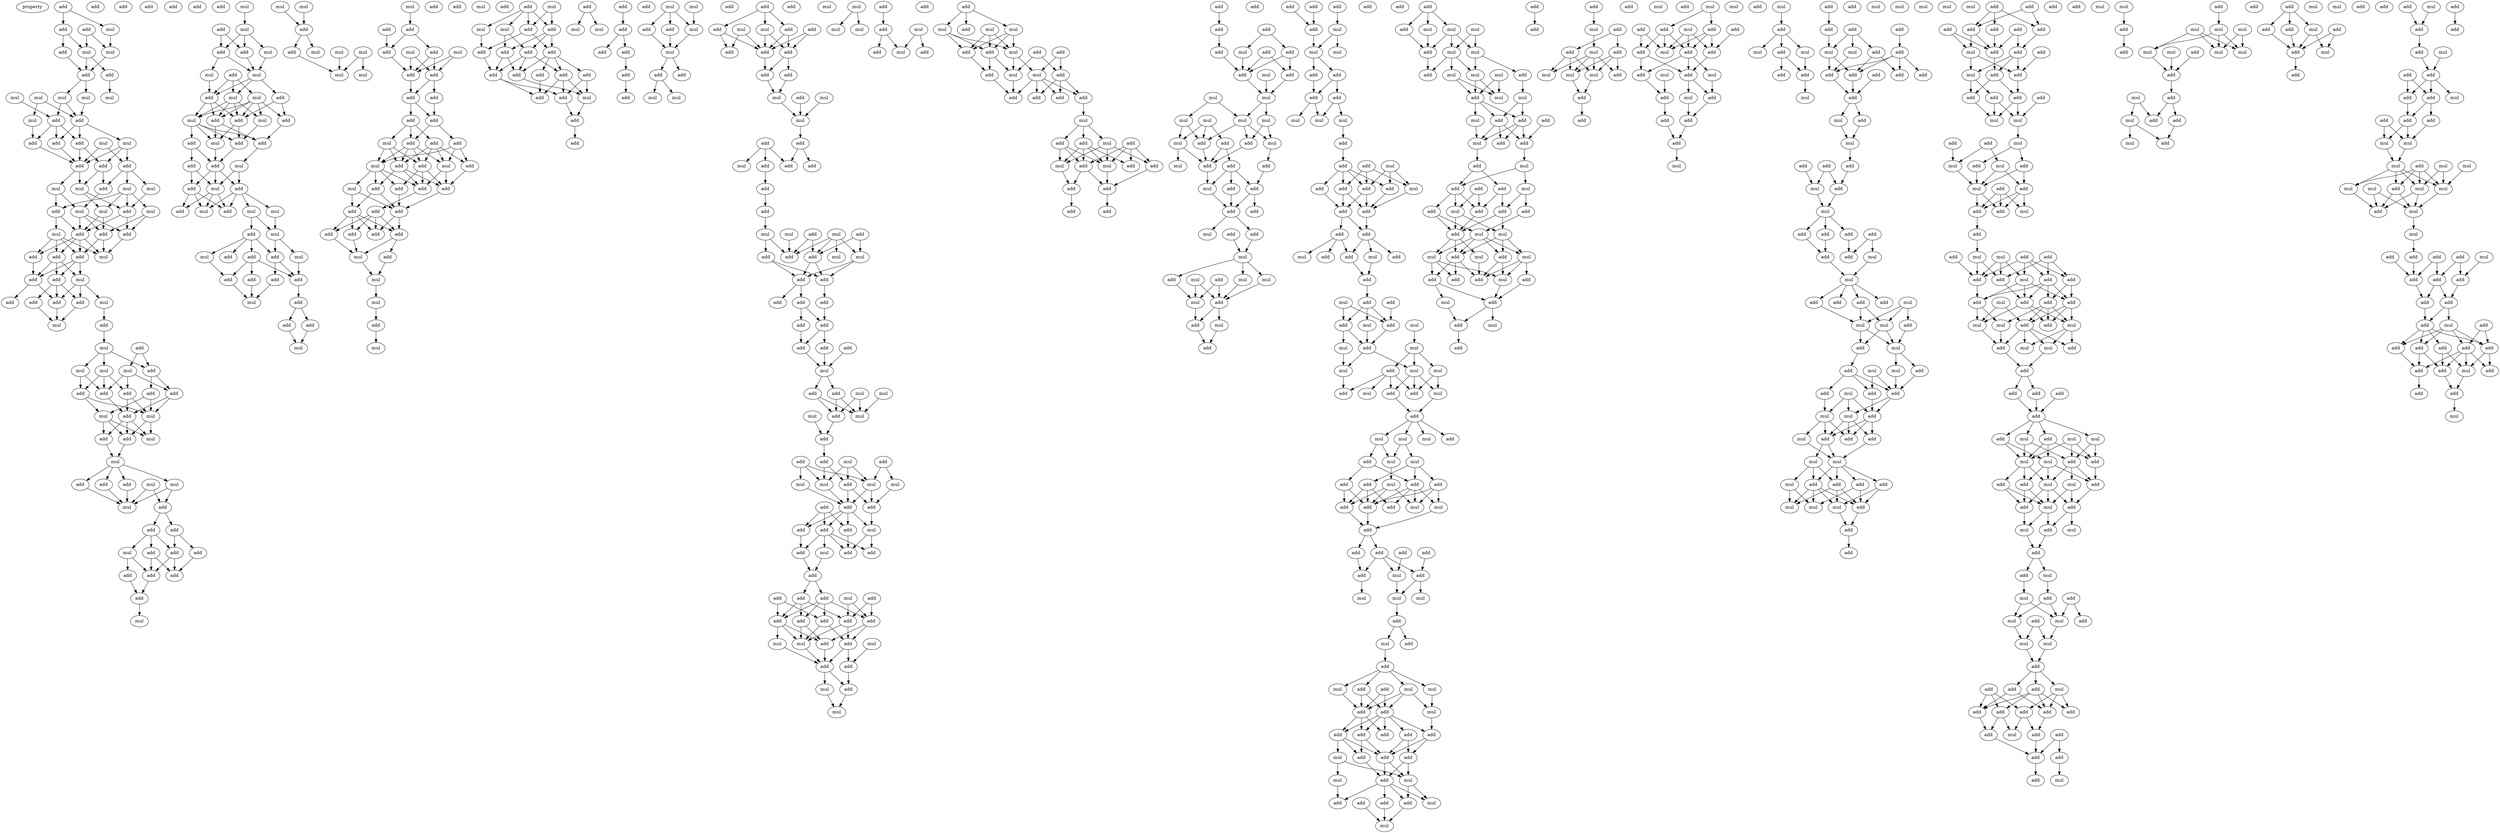 digraph {
    node [fontcolor=black]
    property [mul=2,lf=1.2]
    0 [ label = add ];
    1 [ label = add ];
    2 [ label = mul ];
    3 [ label = add ];
    4 [ label = add ];
    5 [ label = mul ];
    6 [ label = mul ];
    7 [ label = add ];
    8 [ label = add ];
    9 [ label = add ];
    10 [ label = add ];
    11 [ label = mul ];
    12 [ label = mul ];
    13 [ label = mul ];
    14 [ label = mul ];
    15 [ label = mul ];
    16 [ label = add ];
    17 [ label = add ];
    18 [ label = mul ];
    19 [ label = add ];
    20 [ label = mul ];
    21 [ label = add ];
    22 [ label = mul ];
    23 [ label = add ];
    24 [ label = add ];
    25 [ label = add ];
    26 [ label = add ];
    27 [ label = add ];
    28 [ label = mul ];
    29 [ label = mul ];
    30 [ label = mul ];
    31 [ label = mul ];
    32 [ label = mul ];
    33 [ label = add ];
    34 [ label = mul ];
    35 [ label = mul ];
    36 [ label = add ];
    37 [ label = add ];
    38 [ label = add ];
    39 [ label = add ];
    40 [ label = mul ];
    41 [ label = add ];
    42 [ label = add ];
    43 [ label = mul ];
    44 [ label = add ];
    45 [ label = add ];
    46 [ label = add ];
    47 [ label = mul ];
    48 [ label = add ];
    49 [ label = add ];
    50 [ label = mul ];
    51 [ label = add ];
    52 [ label = add ];
    53 [ label = mul ];
    54 [ label = add ];
    55 [ label = mul ];
    56 [ label = add ];
    57 [ label = add ];
    58 [ label = mul ];
    59 [ label = mul ];
    60 [ label = mul ];
    61 [ label = add ];
    62 [ label = add ];
    63 [ label = add ];
    64 [ label = add ];
    65 [ label = add ];
    66 [ label = add ];
    67 [ label = mul ];
    68 [ label = mul ];
    69 [ label = add ];
    70 [ label = add ];
    71 [ label = mul ];
    72 [ label = mul ];
    73 [ label = add ];
    74 [ label = mul ];
    75 [ label = add ];
    76 [ label = add ];
    77 [ label = mul ];
    78 [ label = add ];
    79 [ label = mul ];
    80 [ label = add ];
    81 [ label = add ];
    82 [ label = mul ];
    83 [ label = add ];
    84 [ label = add ];
    85 [ label = add ];
    86 [ label = add ];
    87 [ label = add ];
    88 [ label = add ];
    89 [ label = add ];
    90 [ label = add ];
    91 [ label = add ];
    92 [ label = add ];
    93 [ label = mul ];
    94 [ label = add ];
    95 [ label = mul ];
    96 [ label = add ];
    97 [ label = mul ];
    98 [ label = mul ];
    99 [ label = add ];
    100 [ label = add ];
    101 [ label = mul ];
    102 [ label = add ];
    103 [ label = mul ];
    104 [ label = mul ];
    105 [ label = add ];
    106 [ label = add ];
    107 [ label = mul ];
    108 [ label = add ];
    109 [ label = mul ];
    110 [ label = mul ];
    111 [ label = add ];
    112 [ label = add ];
    113 [ label = add ];
    114 [ label = add ];
    115 [ label = mul ];
    116 [ label = add ];
    117 [ label = add ];
    118 [ label = mul ];
    119 [ label = add ];
    120 [ label = add ];
    121 [ label = add ];
    122 [ label = mul ];
    123 [ label = mul ];
    124 [ label = add ];
    125 [ label = add ];
    126 [ label = mul ];
    127 [ label = mul ];
    128 [ label = mul ];
    129 [ label = add ];
    130 [ label = mul ];
    131 [ label = mul ];
    132 [ label = add ];
    133 [ label = add ];
    134 [ label = add ];
    135 [ label = add ];
    136 [ label = add ];
    137 [ label = add ];
    138 [ label = add ];
    139 [ label = add ];
    140 [ label = mul ];
    141 [ label = add ];
    142 [ label = add ];
    143 [ label = mul ];
    144 [ label = mul ];
    145 [ label = mul ];
    146 [ label = add ];
    147 [ label = add ];
    148 [ label = mul ];
    149 [ label = mul ];
    150 [ label = mul ];
    151 [ label = mul ];
    152 [ label = mul ];
    153 [ label = mul ];
    154 [ label = add ];
    155 [ label = add ];
    156 [ label = mul ];
    157 [ label = add ];
    158 [ label = mul ];
    159 [ label = add ];
    160 [ label = add ];
    161 [ label = add ];
    162 [ label = add ];
    163 [ label = add ];
    164 [ label = add ];
    165 [ label = add ];
    166 [ label = mul ];
    167 [ label = add ];
    168 [ label = add ];
    169 [ label = add ];
    170 [ label = add ];
    171 [ label = add ];
    172 [ label = add ];
    173 [ label = mul ];
    174 [ label = mul ];
    175 [ label = mul ];
    176 [ label = add ];
    177 [ label = add ];
    178 [ label = add ];
    179 [ label = add ];
    180 [ label = add ];
    181 [ label = add ];
    182 [ label = add ];
    183 [ label = add ];
    184 [ label = add ];
    185 [ label = add ];
    186 [ label = add ];
    187 [ label = add ];
    188 [ label = mul ];
    189 [ label = add ];
    190 [ label = mul ];
    191 [ label = add ];
    192 [ label = mul ];
    193 [ label = mul ];
    194 [ label = add ];
    195 [ label = add ];
    196 [ label = mul ];
    197 [ label = mul ];
    198 [ label = add ];
    199 [ label = mul ];
    200 [ label = add ];
    201 [ label = add ];
    202 [ label = mul ];
    203 [ label = add ];
    204 [ label = add ];
    205 [ label = add ];
    206 [ label = add ];
    207 [ label = add ];
    208 [ label = add ];
    209 [ label = add ];
    210 [ label = add ];
    211 [ label = add ];
    212 [ label = add ];
    213 [ label = mul ];
    214 [ label = add ];
    215 [ label = add ];
    216 [ label = add ];
    217 [ label = add ];
    218 [ label = add ];
    219 [ label = mul ];
    220 [ label = mul ];
    221 [ label = add ];
    222 [ label = add ];
    223 [ label = add ];
    224 [ label = add ];
    225 [ label = add ];
    226 [ label = mul ];
    227 [ label = add ];
    228 [ label = mul ];
    229 [ label = add ];
    230 [ label = mul ];
    231 [ label = add ];
    232 [ label = mul ];
    233 [ label = add ];
    234 [ label = add ];
    235 [ label = mul ];
    236 [ label = add ];
    237 [ label = mul ];
    238 [ label = add ];
    239 [ label = add ];
    240 [ label = mul ];
    241 [ label = add ];
    242 [ label = mul ];
    243 [ label = add ];
    244 [ label = add ];
    245 [ label = add ];
    246 [ label = add ];
    247 [ label = add ];
    248 [ label = add ];
    249 [ label = mul ];
    250 [ label = add ];
    251 [ label = mul ];
    252 [ label = mul ];
    253 [ label = add ];
    254 [ label = add ];
    255 [ label = add ];
    256 [ label = mul ];
    257 [ label = add ];
    258 [ label = add ];
    259 [ label = add ];
    260 [ label = add ];
    261 [ label = mul ];
    262 [ label = add ];
    263 [ label = add ];
    264 [ label = mul ];
    265 [ label = mul ];
    266 [ label = mul ];
    267 [ label = add ];
    268 [ label = mul ];
    269 [ label = add ];
    270 [ label = add ];
    271 [ label = add ];
    272 [ label = add ];
    273 [ label = add ];
    274 [ label = add ];
    275 [ label = add ];
    276 [ label = add ];
    277 [ label = add ];
    278 [ label = add ];
    279 [ label = add ];
    280 [ label = add ];
    281 [ label = mul ];
    282 [ label = add ];
    283 [ label = mul ];
    284 [ label = add ];
    285 [ label = mul ];
    286 [ label = add ];
    287 [ label = mul ];
    288 [ label = mul ];
    289 [ label = add ];
    290 [ label = add ];
    291 [ label = add ];
    292 [ label = add ];
    293 [ label = mul ];
    294 [ label = add ];
    295 [ label = mul ];
    296 [ label = mul ];
    297 [ label = add ];
    298 [ label = mul ];
    299 [ label = mul ];
    300 [ label = add ];
    301 [ label = add ];
    302 [ label = add ];
    303 [ label = add ];
    304 [ label = add ];
    305 [ label = mul ];
    306 [ label = add ];
    307 [ label = add ];
    308 [ label = add ];
    309 [ label = add ];
    310 [ label = mul ];
    311 [ label = add ];
    312 [ label = add ];
    313 [ label = add ];
    314 [ label = add ];
    315 [ label = add ];
    316 [ label = mul ];
    317 [ label = add ];
    318 [ label = add ];
    319 [ label = add ];
    320 [ label = add ];
    321 [ label = add ];
    322 [ label = mul ];
    323 [ label = add ];
    324 [ label = add ];
    325 [ label = mul ];
    326 [ label = mul ];
    327 [ label = add ];
    328 [ label = add ];
    329 [ label = mul ];
    330 [ label = mul ];
    331 [ label = add ];
    332 [ label = mul ];
    333 [ label = mul ];
    334 [ label = mul ];
    335 [ label = mul ];
    336 [ label = add ];
    337 [ label = add ];
    338 [ label = mul ];
    339 [ label = add ];
    340 [ label = mul ];
    341 [ label = add ];
    342 [ label = add ];
    343 [ label = add ];
    344 [ label = mul ];
    345 [ label = mul ];
    346 [ label = mul ];
    347 [ label = add ];
    348 [ label = add ];
    349 [ label = add ];
    350 [ label = add ];
    351 [ label = mul ];
    352 [ label = add ];
    353 [ label = mul ];
    354 [ label = add ];
    355 [ label = add ];
    356 [ label = mul ];
    357 [ label = add ];
    358 [ label = add ];
    359 [ label = add ];
    360 [ label = add ];
    361 [ label = mul ];
    362 [ label = add ];
    363 [ label = mul ];
    364 [ label = add ];
    365 [ label = add ];
    366 [ label = add ];
    367 [ label = mul ];
    368 [ label = add ];
    369 [ label = mul ];
    370 [ label = add ];
    371 [ label = add ];
    372 [ label = add ];
    373 [ label = add ];
    374 [ label = add ];
    375 [ label = add ];
    376 [ label = add ];
    377 [ label = add ];
    378 [ label = add ];
    379 [ label = add ];
    380 [ label = mul ];
    381 [ label = add ];
    382 [ label = add ];
    383 [ label = mul ];
    384 [ label = add ];
    385 [ label = mul ];
    386 [ label = mul ];
    387 [ label = mul ];
    388 [ label = mul ];
    389 [ label = mul ];
    390 [ label = mul ];
    391 [ label = add ];
    392 [ label = add ];
    393 [ label = mul ];
    394 [ label = mul ];
    395 [ label = add ];
    396 [ label = add ];
    397 [ label = add ];
    398 [ label = add ];
    399 [ label = mul ];
    400 [ label = mul ];
    401 [ label = add ];
    402 [ label = add ];
    403 [ label = add ];
    404 [ label = add ];
    405 [ label = mul ];
    406 [ label = add ];
    407 [ label = add ];
    408 [ label = add ];
    409 [ label = mul ];
    410 [ label = add ];
    411 [ label = mul ];
    412 [ label = add ];
    413 [ label = mul ];
    414 [ label = mul ];
    415 [ label = add ];
    416 [ label = mul ];
    417 [ label = mul ];
    418 [ label = add ];
    419 [ label = add ];
    420 [ label = add ];
    421 [ label = add ];
    422 [ label = add ];
    423 [ label = add ];
    424 [ label = mul ];
    425 [ label = mul ];
    426 [ label = mul ];
    427 [ label = add ];
    428 [ label = add ];
    429 [ label = add ];
    430 [ label = add ];
    431 [ label = mul ];
    432 [ label = mul ];
    433 [ label = mul ];
    434 [ label = add ];
    435 [ label = mul ];
    436 [ label = add ];
    437 [ label = add ];
    438 [ label = add ];
    439 [ label = add ];
    440 [ label = add ];
    441 [ label = add ];
    442 [ label = mul ];
    443 [ label = add ];
    444 [ label = add ];
    445 [ label = add ];
    446 [ label = add ];
    447 [ label = add ];
    448 [ label = add ];
    449 [ label = mul ];
    450 [ label = add ];
    451 [ label = mul ];
    452 [ label = add ];
    453 [ label = add ];
    454 [ label = mul ];
    455 [ label = add ];
    456 [ label = add ];
    457 [ label = add ];
    458 [ label = mul ];
    459 [ label = mul ];
    460 [ label = add ];
    461 [ label = mul ];
    462 [ label = mul ];
    463 [ label = mul ];
    464 [ label = add ];
    465 [ label = mul ];
    466 [ label = mul ];
    467 [ label = add ];
    468 [ label = mul ];
    469 [ label = add ];
    470 [ label = add ];
    471 [ label = mul ];
    472 [ label = add ];
    473 [ label = mul ];
    474 [ label = mul ];
    475 [ label = mul ];
    476 [ label = add ];
    477 [ label = mul ];
    478 [ label = add ];
    479 [ label = mul ];
    480 [ label = mul ];
    481 [ label = add ];
    482 [ label = add ];
    483 [ label = add ];
    484 [ label = add ];
    485 [ label = mul ];
    486 [ label = add ];
    487 [ label = mul ];
    488 [ label = add ];
    489 [ label = add ];
    490 [ label = add ];
    491 [ label = add ];
    492 [ label = add ];
    493 [ label = add ];
    494 [ label = add ];
    495 [ label = mul ];
    496 [ label = add ];
    497 [ label = add ];
    498 [ label = mul ];
    499 [ label = mul ];
    500 [ label = mul ];
    501 [ label = add ];
    502 [ label = mul ];
    503 [ label = add ];
    504 [ label = add ];
    505 [ label = add ];
    506 [ label = add ];
    507 [ label = mul ];
    508 [ label = mul ];
    509 [ label = add ];
    510 [ label = mul ];
    511 [ label = add ];
    512 [ label = mul ];
    513 [ label = add ];
    514 [ label = add ];
    515 [ label = add ];
    516 [ label = add ];
    517 [ label = add ];
    518 [ label = add ];
    519 [ label = add ];
    520 [ label = add ];
    521 [ label = add ];
    522 [ label = add ];
    523 [ label = mul ];
    524 [ label = mul ];
    525 [ label = add ];
    526 [ label = mul ];
    527 [ label = mul ];
    528 [ label = add ];
    529 [ label = add ];
    530 [ label = add ];
    531 [ label = add ];
    532 [ label = mul ];
    533 [ label = add ];
    534 [ label = mul ];
    535 [ label = mul ];
    536 [ label = mul ];
    537 [ label = add ];
    538 [ label = mul ];
    539 [ label = add ];
    540 [ label = mul ];
    541 [ label = add ];
    542 [ label = mul ];
    543 [ label = mul ];
    544 [ label = add ];
    545 [ label = mul ];
    546 [ label = add ];
    547 [ label = mul ];
    548 [ label = mul ];
    549 [ label = mul ];
    550 [ label = add ];
    551 [ label = add ];
    552 [ label = add ];
    553 [ label = mul ];
    554 [ label = add ];
    555 [ label = add ];
    556 [ label = mul ];
    557 [ label = add ];
    558 [ label = add ];
    559 [ label = mul ];
    560 [ label = add ];
    561 [ label = add ];
    562 [ label = add ];
    563 [ label = add ];
    564 [ label = add ];
    565 [ label = add ];
    566 [ label = mul ];
    567 [ label = mul ];
    568 [ label = mul ];
    569 [ label = add ];
    570 [ label = mul ];
    571 [ label = mul ];
    572 [ label = mul ];
    573 [ label = add ];
    574 [ label = add ];
    575 [ label = add ];
    576 [ label = add ];
    577 [ label = add ];
    578 [ label = add ];
    579 [ label = mul ];
    580 [ label = mul ];
    581 [ label = add ];
    582 [ label = add ];
    583 [ label = mul ];
    584 [ label = add ];
    585 [ label = add ];
    586 [ label = add ];
    587 [ label = add ];
    588 [ label = add ];
    589 [ label = mul ];
    590 [ label = mul ];
    591 [ label = add ];
    592 [ label = mul ];
    593 [ label = add ];
    594 [ label = add ];
    595 [ label = add ];
    596 [ label = mul ];
    597 [ label = mul ];
    598 [ label = add ];
    599 [ label = mul ];
    600 [ label = add ];
    601 [ label = add ];
    602 [ label = mul ];
    603 [ label = mul ];
    604 [ label = add ];
    605 [ label = add ];
    606 [ label = add ];
    607 [ label = mul ];
    608 [ label = add ];
    609 [ label = mul ];
    610 [ label = add ];
    611 [ label = add ];
    612 [ label = add ];
    613 [ label = add ];
    614 [ label = add ];
    615 [ label = mul ];
    616 [ label = mul ];
    617 [ label = add ];
    618 [ label = add ];
    619 [ label = mul ];
    620 [ label = add ];
    621 [ label = add ];
    622 [ label = add ];
    623 [ label = mul ];
    624 [ label = add ];
    625 [ label = mul ];
    626 [ label = add ];
    627 [ label = mul ];
    628 [ label = add ];
    629 [ label = mul ];
    630 [ label = add ];
    631 [ label = add ];
    632 [ label = mul ];
    633 [ label = add ];
    634 [ label = add ];
    635 [ label = add ];
    636 [ label = add ];
    637 [ label = add ];
    638 [ label = add ];
    639 [ label = add ];
    640 [ label = mul ];
    641 [ label = mul ];
    642 [ label = add ];
    643 [ label = add ];
    644 [ label = add ];
    645 [ label = add ];
    646 [ label = add ];
    647 [ label = add ];
    648 [ label = mul ];
    649 [ label = add ];
    650 [ label = mul ];
    651 [ label = mul ];
    652 [ label = mul ];
    653 [ label = add ];
    654 [ label = add ];
    655 [ label = add ];
    656 [ label = mul ];
    657 [ label = add ];
    658 [ label = mul ];
    659 [ label = add ];
    660 [ label = add ];
    661 [ label = add ];
    662 [ label = add ];
    663 [ label = mul ];
    664 [ label = add ];
    665 [ label = add ];
    666 [ label = mul ];
    667 [ label = add ];
    668 [ label = add ];
    669 [ label = add ];
    670 [ label = add ];
    671 [ label = mul ];
    672 [ label = mul ];
    673 [ label = add ];
    674 [ label = mul ];
    675 [ label = mul ];
    676 [ label = add ];
    677 [ label = add ];
    678 [ label = mul ];
    679 [ label = mul ];
    680 [ label = add ];
    681 [ label = mul ];
    682 [ label = add ];
    683 [ label = add ];
    684 [ label = add ];
    685 [ label = mul ];
    686 [ label = add ];
    687 [ label = mul ];
    688 [ label = mul ];
    689 [ label = add ];
    690 [ label = add ];
    691 [ label = mul ];
    692 [ label = add ];
    693 [ label = mul ];
    694 [ label = mul ];
    695 [ label = add ];
    696 [ label = add ];
    697 [ label = mul ];
    698 [ label = add ];
    699 [ label = add ];
    700 [ label = mul ];
    701 [ label = mul ];
    702 [ label = add ];
    703 [ label = mul ];
    704 [ label = add ];
    705 [ label = mul ];
    706 [ label = mul ];
    707 [ label = add ];
    708 [ label = add ];
    709 [ label = add ];
    710 [ label = add ];
    711 [ label = add ];
    712 [ label = add ];
    713 [ label = add ];
    714 [ label = add ];
    715 [ label = add ];
    716 [ label = add ];
    717 [ label = add ];
    718 [ label = mul ];
    719 [ label = mul ];
    720 [ label = add ];
    721 [ label = add ];
    722 [ label = add ];
    723 [ label = add ];
    724 [ label = add ];
    725 [ label = add ];
    726 [ label = mul ];
    727 [ label = mul ];
    728 [ label = mul ];
    729 [ label = add ];
    730 [ label = add ];
    731 [ label = mul ];
    732 [ label = mul ];
    733 [ label = add ];
    734 [ label = add ];
    735 [ label = add ];
    736 [ label = mul ];
    737 [ label = add ];
    738 [ label = add ];
    739 [ label = add ];
    740 [ label = mul ];
    741 [ label = add ];
    742 [ label = add ];
    743 [ label = mul ];
    744 [ label = add ];
    745 [ label = add ];
    746 [ label = mul ];
    747 [ label = add ];
    748 [ label = add ];
    749 [ label = add ];
    750 [ label = add ];
    751 [ label = mul ];
    752 [ label = add ];
    753 [ label = add ];
    754 [ label = mul ];
    755 [ label = add ];
    756 [ label = add ];
    757 [ label = mul ];
    758 [ label = add ];
    759 [ label = mul ];
    760 [ label = add ];
    761 [ label = mul ];
    762 [ label = mul ];
    763 [ label = mul ];
    764 [ label = add ];
    765 [ label = add ];
    766 [ label = add ];
    767 [ label = add ];
    768 [ label = add ];
    769 [ label = add ];
    770 [ label = add ];
    771 [ label = add ];
    772 [ label = add ];
    773 [ label = mul ];
    774 [ label = add ];
    775 [ label = mul ];
    776 [ label = add ];
    777 [ label = mul ];
    778 [ label = add ];
    779 [ label = mul ];
    780 [ label = add ];
    781 [ label = mul ];
    782 [ label = add ];
    783 [ label = add ];
    784 [ label = mul ];
    785 [ label = mul ];
    786 [ label = add ];
    787 [ label = add ];
    788 [ label = mul ];
    789 [ label = add ];
    790 [ label = add ];
    791 [ label = mul ];
    792 [ label = mul ];
    793 [ label = add ];
    794 [ label = mul ];
    795 [ label = mul ];
    796 [ label = add ];
    797 [ label = add ];
    798 [ label = mul ];
    799 [ label = add ];
    800 [ label = mul ];
    801 [ label = add ];
    802 [ label = add ];
    803 [ label = mul ];
    804 [ label = mul ];
    805 [ label = mul ];
    806 [ label = add ];
    807 [ label = mul ];
    808 [ label = add ];
    809 [ label = add ];
    810 [ label = add ];
    811 [ label = add ];
    812 [ label = add ];
    813 [ label = add ];
    814 [ label = add ];
    815 [ label = add ];
    816 [ label = add ];
    817 [ label = mul ];
    818 [ label = add ];
    819 [ label = add ];
    820 [ label = add ];
    821 [ label = add ];
    822 [ label = add ];
    823 [ label = mul ];
    824 [ label = mul ];
    825 [ label = add ];
    826 [ label = add ];
    827 [ label = add ];
    828 [ label = mul ];
    829 [ label = mul ];
    830 [ label = mul ];
    831 [ label = mul ];
    832 [ label = mul ];
    833 [ label = mul ];
    834 [ label = mul ];
    835 [ label = add ];
    836 [ label = add ];
    837 [ label = mul ];
    838 [ label = add ];
    839 [ label = add ];
    840 [ label = mul ];
    841 [ label = add ];
    842 [ label = mul ];
    843 [ label = add ];
    844 [ label = add ];
    845 [ label = add ];
    846 [ label = add ];
    847 [ label = add ];
    848 [ label = add ];
    849 [ label = mul ];
    850 [ label = add ];
    851 [ label = mul ];
    852 [ label = add ];
    853 [ label = mul ];
    854 [ label = mul ];
    855 [ label = add ];
    856 [ label = add ];
    857 [ label = add ];
    858 [ label = mul ];
    859 [ label = add ];
    860 [ label = add ];
    861 [ label = add ];
    862 [ label = mul ];
    863 [ label = add ];
    864 [ label = add ];
    865 [ label = add ];
    866 [ label = add ];
    867 [ label = add ];
    868 [ label = mul ];
    869 [ label = add ];
    870 [ label = add ];
    871 [ label = add ];
    872 [ label = mul ];
    873 [ label = mul ];
    874 [ label = mul ];
    875 [ label = mul ];
    876 [ label = mul ];
    877 [ label = add ];
    878 [ label = mul ];
    879 [ label = mul ];
    880 [ label = mul ];
    881 [ label = add ];
    882 [ label = mul ];
    883 [ label = mul ];
    884 [ label = add ];
    885 [ label = mul ];
    886 [ label = add ];
    887 [ label = mul ];
    888 [ label = add ];
    889 [ label = add ];
    890 [ label = add ];
    891 [ label = add ];
    892 [ label = add ];
    893 [ label = add ];
    894 [ label = add ];
    895 [ label = add ];
    896 [ label = add ];
    897 [ label = mul ];
    898 [ label = add ];
    899 [ label = add ];
    900 [ label = add ];
    901 [ label = add ];
    902 [ label = add ];
    903 [ label = add ];
    904 [ label = mul ];
    905 [ label = add ];
    906 [ label = add ];
    907 [ label = add ];
    908 [ label = add ];
    909 [ label = add ];
    910 [ label = mul ];
    0 -> 2 [ name = 0 ];
    0 -> 3 [ name = 1 ];
    2 -> 5 [ name = 2 ];
    3 -> 6 [ name = 3 ];
    3 -> 7 [ name = 4 ];
    4 -> 5 [ name = 5 ];
    4 -> 6 [ name = 6 ];
    5 -> 9 [ name = 7 ];
    6 -> 8 [ name = 8 ];
    6 -> 9 [ name = 9 ];
    7 -> 9 [ name = 10 ];
    8 -> 11 [ name = 11 ];
    9 -> 12 [ name = 12 ];
    9 -> 15 [ name = 13 ];
    12 -> 16 [ name = 14 ];
    12 -> 17 [ name = 15 ];
    13 -> 16 [ name = 16 ];
    13 -> 18 [ name = 17 ];
    14 -> 17 [ name = 18 ];
    15 -> 16 [ name = 19 ];
    16 -> 19 [ name = 20 ];
    16 -> 20 [ name = 21 ];
    16 -> 23 [ name = 22 ];
    17 -> 19 [ name = 23 ];
    17 -> 21 [ name = 24 ];
    17 -> 23 [ name = 25 ];
    18 -> 21 [ name = 26 ];
    19 -> 24 [ name = 27 ];
    19 -> 25 [ name = 28 ];
    20 -> 24 [ name = 29 ];
    20 -> 25 [ name = 30 ];
    20 -> 26 [ name = 31 ];
    21 -> 24 [ name = 32 ];
    22 -> 24 [ name = 33 ];
    22 -> 26 [ name = 34 ];
    23 -> 24 [ name = 35 ];
    24 -> 28 [ name = 36 ];
    24 -> 31 [ name = 37 ];
    25 -> 27 [ name = 38 ];
    25 -> 28 [ name = 39 ];
    26 -> 27 [ name = 40 ];
    26 -> 29 [ name = 41 ];
    26 -> 30 [ name = 42 ];
    27 -> 34 [ name = 43 ];
    28 -> 32 [ name = 44 ];
    28 -> 33 [ name = 45 ];
    29 -> 33 [ name = 46 ];
    30 -> 32 [ name = 47 ];
    30 -> 33 [ name = 48 ];
    30 -> 35 [ name = 49 ];
    30 -> 36 [ name = 50 ];
    31 -> 34 [ name = 51 ];
    31 -> 36 [ name = 52 ];
    32 -> 37 [ name = 53 ];
    32 -> 39 [ name = 54 ];
    33 -> 37 [ name = 55 ];
    33 -> 38 [ name = 56 ];
    34 -> 37 [ name = 57 ];
    34 -> 38 [ name = 58 ];
    34 -> 39 [ name = 59 ];
    35 -> 38 [ name = 60 ];
    35 -> 39 [ name = 61 ];
    36 -> 37 [ name = 62 ];
    36 -> 40 [ name = 63 ];
    37 -> 41 [ name = 64 ];
    37 -> 42 [ name = 65 ];
    37 -> 43 [ name = 66 ];
    37 -> 44 [ name = 67 ];
    38 -> 43 [ name = 68 ];
    39 -> 41 [ name = 69 ];
    39 -> 43 [ name = 70 ];
    40 -> 41 [ name = 71 ];
    40 -> 42 [ name = 72 ];
    40 -> 43 [ name = 73 ];
    40 -> 44 [ name = 74 ];
    41 -> 45 [ name = 75 ];
    41 -> 46 [ name = 76 ];
    41 -> 47 [ name = 77 ];
    42 -> 45 [ name = 78 ];
    44 -> 45 [ name = 79 ];
    44 -> 46 [ name = 80 ];
    44 -> 47 [ name = 81 ];
    45 -> 49 [ name = 82 ];
    45 -> 52 [ name = 83 ];
    46 -> 48 [ name = 84 ];
    46 -> 51 [ name = 85 ];
    46 -> 52 [ name = 86 ];
    47 -> 48 [ name = 87 ];
    47 -> 50 [ name = 88 ];
    47 -> 52 [ name = 89 ];
    48 -> 53 [ name = 90 ];
    50 -> 54 [ name = 91 ];
    51 -> 53 [ name = 92 ];
    52 -> 53 [ name = 93 ];
    54 -> 55 [ name = 94 ];
    55 -> 57 [ name = 95 ];
    55 -> 58 [ name = 96 ];
    55 -> 60 [ name = 97 ];
    56 -> 57 [ name = 98 ];
    56 -> 59 [ name = 99 ];
    57 -> 64 [ name = 100 ];
    57 -> 65 [ name = 101 ];
    58 -> 61 [ name = 102 ];
    58 -> 62 [ name = 103 ];
    59 -> 62 [ name = 104 ];
    59 -> 63 [ name = 105 ];
    59 -> 64 [ name = 106 ];
    60 -> 61 [ name = 107 ];
    60 -> 62 [ name = 108 ];
    60 -> 63 [ name = 109 ];
    61 -> 67 [ name = 110 ];
    61 -> 68 [ name = 111 ];
    62 -> 66 [ name = 112 ];
    63 -> 66 [ name = 113 ];
    63 -> 67 [ name = 114 ];
    64 -> 66 [ name = 115 ];
    64 -> 67 [ name = 116 ];
    65 -> 67 [ name = 117 ];
    65 -> 68 [ name = 118 ];
    66 -> 69 [ name = 119 ];
    66 -> 70 [ name = 120 ];
    66 -> 71 [ name = 121 ];
    67 -> 69 [ name = 122 ];
    67 -> 71 [ name = 123 ];
    68 -> 69 [ name = 124 ];
    68 -> 70 [ name = 125 ];
    68 -> 71 [ name = 126 ];
    69 -> 72 [ name = 127 ];
    70 -> 72 [ name = 128 ];
    72 -> 73 [ name = 129 ];
    72 -> 75 [ name = 130 ];
    72 -> 76 [ name = 131 ];
    72 -> 77 [ name = 132 ];
    73 -> 79 [ name = 133 ];
    74 -> 78 [ name = 134 ];
    74 -> 79 [ name = 135 ];
    75 -> 79 [ name = 136 ];
    76 -> 79 [ name = 137 ];
    77 -> 78 [ name = 138 ];
    77 -> 79 [ name = 139 ];
    78 -> 80 [ name = 140 ];
    78 -> 81 [ name = 141 ];
    80 -> 84 [ name = 142 ];
    80 -> 85 [ name = 143 ];
    81 -> 82 [ name = 144 ];
    81 -> 83 [ name = 145 ];
    81 -> 84 [ name = 146 ];
    82 -> 86 [ name = 147 ];
    82 -> 89 [ name = 148 ];
    83 -> 88 [ name = 149 ];
    83 -> 89 [ name = 150 ];
    84 -> 88 [ name = 151 ];
    84 -> 89 [ name = 152 ];
    85 -> 88 [ name = 153 ];
    86 -> 90 [ name = 154 ];
    89 -> 90 [ name = 155 ];
    90 -> 93 [ name = 156 ];
    95 -> 97 [ name = 157 ];
    96 -> 99 [ name = 158 ];
    96 -> 100 [ name = 159 ];
    97 -> 98 [ name = 160 ];
    97 -> 99 [ name = 161 ];
    97 -> 100 [ name = 162 ];
    98 -> 101 [ name = 163 ];
    99 -> 101 [ name = 164 ];
    99 -> 103 [ name = 165 ];
    100 -> 101 [ name = 166 ];
    101 -> 105 [ name = 167 ];
    101 -> 106 [ name = 168 ];
    101 -> 107 [ name = 169 ];
    102 -> 104 [ name = 170 ];
    102 -> 106 [ name = 171 ];
    102 -> 107 [ name = 172 ];
    103 -> 106 [ name = 173 ];
    104 -> 108 [ name = 174 ];
    104 -> 109 [ name = 175 ];
    104 -> 110 [ name = 176 ];
    104 -> 111 [ name = 177 ];
    104 -> 112 [ name = 178 ];
    105 -> 108 [ name = 179 ];
    105 -> 111 [ name = 180 ];
    106 -> 110 [ name = 181 ];
    106 -> 111 [ name = 182 ];
    106 -> 112 [ name = 183 ];
    107 -> 109 [ name = 184 ];
    107 -> 110 [ name = 185 ];
    107 -> 111 [ name = 186 ];
    107 -> 112 [ name = 187 ];
    108 -> 116 [ name = 188 ];
    109 -> 113 [ name = 189 ];
    110 -> 113 [ name = 190 ];
    110 -> 114 [ name = 191 ];
    110 -> 115 [ name = 192 ];
    110 -> 116 [ name = 193 ];
    111 -> 113 [ name = 194 ];
    111 -> 115 [ name = 195 ];
    112 -> 115 [ name = 196 ];
    112 -> 116 [ name = 197 ];
    113 -> 117 [ name = 198 ];
    114 -> 117 [ name = 199 ];
    114 -> 119 [ name = 200 ];
    115 -> 117 [ name = 201 ];
    116 -> 118 [ name = 202 ];
    117 -> 120 [ name = 203 ];
    117 -> 121 [ name = 204 ];
    117 -> 122 [ name = 205 ];
    118 -> 121 [ name = 206 ];
    118 -> 122 [ name = 207 ];
    119 -> 120 [ name = 208 ];
    119 -> 122 [ name = 209 ];
    120 -> 123 [ name = 210 ];
    120 -> 124 [ name = 211 ];
    120 -> 125 [ name = 212 ];
    121 -> 123 [ name = 213 ];
    121 -> 125 [ name = 214 ];
    121 -> 126 [ name = 215 ];
    121 -> 127 [ name = 216 ];
    122 -> 123 [ name = 217 ];
    122 -> 124 [ name = 218 ];
    122 -> 125 [ name = 219 ];
    126 -> 128 [ name = 220 ];
    126 -> 129 [ name = 221 ];
    127 -> 128 [ name = 222 ];
    128 -> 131 [ name = 223 ];
    128 -> 133 [ name = 224 ];
    129 -> 130 [ name = 225 ];
    129 -> 132 [ name = 226 ];
    129 -> 133 [ name = 227 ];
    129 -> 134 [ name = 228 ];
    130 -> 135 [ name = 229 ];
    131 -> 137 [ name = 230 ];
    132 -> 135 [ name = 231 ];
    132 -> 137 [ name = 232 ];
    132 -> 138 [ name = 233 ];
    133 -> 136 [ name = 234 ];
    133 -> 137 [ name = 235 ];
    135 -> 140 [ name = 236 ];
    136 -> 140 [ name = 237 ];
    137 -> 139 [ name = 238 ];
    138 -> 140 [ name = 239 ];
    139 -> 141 [ name = 240 ];
    139 -> 142 [ name = 241 ];
    141 -> 145 [ name = 242 ];
    142 -> 145 [ name = 243 ];
    143 -> 146 [ name = 244 ];
    144 -> 146 [ name = 245 ];
    146 -> 147 [ name = 246 ];
    146 -> 149 [ name = 247 ];
    147 -> 152 [ name = 248 ];
    148 -> 151 [ name = 249 ];
    148 -> 152 [ name = 250 ];
    150 -> 152 [ name = 251 ];
    153 -> 154 [ name = 252 ];
    154 -> 157 [ name = 253 ];
    154 -> 159 [ name = 254 ];
    155 -> 159 [ name = 255 ];
    156 -> 160 [ name = 256 ];
    156 -> 161 [ name = 257 ];
    157 -> 160 [ name = 258 ];
    157 -> 161 [ name = 259 ];
    158 -> 160 [ name = 260 ];
    158 -> 161 [ name = 261 ];
    159 -> 160 [ name = 262 ];
    160 -> 162 [ name = 263 ];
    161 -> 162 [ name = 264 ];
    161 -> 163 [ name = 265 ];
    162 -> 164 [ name = 266 ];
    162 -> 165 [ name = 267 ];
    163 -> 164 [ name = 268 ];
    164 -> 167 [ name = 269 ];
    164 -> 169 [ name = 270 ];
    165 -> 166 [ name = 271 ];
    165 -> 168 [ name = 272 ];
    165 -> 169 [ name = 273 ];
    166 -> 170 [ name = 274 ];
    166 -> 171 [ name = 275 ];
    166 -> 173 [ name = 276 ];
    167 -> 172 [ name = 277 ];
    167 -> 173 [ name = 278 ];
    167 -> 174 [ name = 279 ];
    168 -> 170 [ name = 280 ];
    168 -> 171 [ name = 281 ];
    168 -> 172 [ name = 282 ];
    168 -> 174 [ name = 283 ];
    169 -> 170 [ name = 284 ];
    169 -> 171 [ name = 285 ];
    169 -> 173 [ name = 286 ];
    169 -> 174 [ name = 287 ];
    170 -> 177 [ name = 288 ];
    170 -> 178 [ name = 289 ];
    170 -> 179 [ name = 290 ];
    171 -> 176 [ name = 291 ];
    171 -> 177 [ name = 292 ];
    171 -> 178 [ name = 293 ];
    172 -> 177 [ name = 294 ];
    173 -> 175 [ name = 295 ];
    173 -> 176 [ name = 296 ];
    173 -> 178 [ name = 297 ];
    173 -> 179 [ name = 298 ];
    174 -> 177 [ name = 299 ];
    174 -> 178 [ name = 300 ];
    175 -> 181 [ name = 301 ];
    175 -> 182 [ name = 302 ];
    176 -> 181 [ name = 303 ];
    176 -> 182 [ name = 304 ];
    177 -> 181 [ name = 305 ];
    178 -> 180 [ name = 306 ];
    179 -> 181 [ name = 307 ];
    180 -> 183 [ name = 308 ];
    180 -> 184 [ name = 309 ];
    180 -> 185 [ name = 310 ];
    180 -> 186 [ name = 311 ];
    181 -> 183 [ name = 312 ];
    181 -> 184 [ name = 313 ];
    182 -> 183 [ name = 314 ];
    182 -> 184 [ name = 315 ];
    182 -> 185 [ name = 316 ];
    182 -> 186 [ name = 317 ];
    183 -> 187 [ name = 318 ];
    183 -> 188 [ name = 319 ];
    185 -> 188 [ name = 320 ];
    186 -> 188 [ name = 321 ];
    187 -> 190 [ name = 322 ];
    188 -> 190 [ name = 323 ];
    190 -> 192 [ name = 324 ];
    192 -> 194 [ name = 325 ];
    194 -> 196 [ name = 326 ];
    197 -> 200 [ name = 327 ];
    197 -> 201 [ name = 328 ];
    198 -> 199 [ name = 329 ];
    198 -> 200 [ name = 330 ];
    198 -> 201 [ name = 331 ];
    198 -> 202 [ name = 332 ];
    199 -> 203 [ name = 333 ];
    200 -> 203 [ name = 334 ];
    200 -> 204 [ name = 335 ];
    201 -> 204 [ name = 336 ];
    201 -> 205 [ name = 337 ];
    201 -> 206 [ name = 338 ];
    202 -> 205 [ name = 339 ];
    202 -> 206 [ name = 340 ];
    203 -> 210 [ name = 341 ];
    204 -> 207 [ name = 342 ];
    204 -> 208 [ name = 343 ];
    204 -> 209 [ name = 344 ];
    204 -> 211 [ name = 345 ];
    205 -> 208 [ name = 346 ];
    205 -> 209 [ name = 347 ];
    205 -> 210 [ name = 348 ];
    206 -> 209 [ name = 349 ];
    206 -> 210 [ name = 350 ];
    207 -> 214 [ name = 351 ];
    208 -> 212 [ name = 352 ];
    208 -> 213 [ name = 353 ];
    208 -> 214 [ name = 354 ];
    209 -> 213 [ name = 355 ];
    210 -> 212 [ name = 356 ];
    210 -> 214 [ name = 357 ];
    211 -> 212 [ name = 358 ];
    211 -> 213 [ name = 359 ];
    212 -> 215 [ name = 360 ];
    213 -> 215 [ name = 361 ];
    215 -> 217 [ name = 362 ];
    216 -> 219 [ name = 363 ];
    216 -> 220 [ name = 364 ];
    218 -> 221 [ name = 365 ];
    221 -> 223 [ name = 366 ];
    221 -> 224 [ name = 367 ];
    224 -> 225 [ name = 368 ];
    225 -> 227 [ name = 369 ];
    226 -> 229 [ name = 370 ];
    226 -> 230 [ name = 371 ];
    226 -> 231 [ name = 372 ];
    228 -> 230 [ name = 373 ];
    229 -> 232 [ name = 374 ];
    230 -> 232 [ name = 375 ];
    231 -> 232 [ name = 376 ];
    232 -> 233 [ name = 377 ];
    232 -> 234 [ name = 378 ];
    233 -> 235 [ name = 379 ];
    233 -> 237 [ name = 380 ];
    238 -> 240 [ name = 381 ];
    238 -> 241 [ name = 382 ];
    238 -> 243 [ name = 383 ];
    239 -> 245 [ name = 384 ];
    239 -> 246 [ name = 385 ];
    240 -> 245 [ name = 386 ];
    240 -> 246 [ name = 387 ];
    241 -> 244 [ name = 388 ];
    241 -> 245 [ name = 389 ];
    242 -> 244 [ name = 390 ];
    242 -> 245 [ name = 391 ];
    243 -> 245 [ name = 392 ];
    243 -> 246 [ name = 393 ];
    245 -> 248 [ name = 394 ];
    246 -> 247 [ name = 395 ];
    246 -> 248 [ name = 396 ];
    247 -> 249 [ name = 397 ];
    248 -> 249 [ name = 398 ];
    249 -> 252 [ name = 399 ];
    250 -> 252 [ name = 400 ];
    251 -> 252 [ name = 401 ];
    252 -> 254 [ name = 402 ];
    253 -> 255 [ name = 403 ];
    253 -> 256 [ name = 404 ];
    253 -> 257 [ name = 405 ];
    254 -> 255 [ name = 406 ];
    254 -> 258 [ name = 407 ];
    257 -> 259 [ name = 408 ];
    259 -> 260 [ name = 409 ];
    260 -> 264 [ name = 410 ];
    261 -> 270 [ name = 411 ];
    262 -> 267 [ name = 412 ];
    262 -> 270 [ name = 413 ];
    263 -> 266 [ name = 414 ];
    263 -> 267 [ name = 415 ];
    264 -> 269 [ name = 416 ];
    264 -> 270 [ name = 417 ];
    265 -> 266 [ name = 418 ];
    265 -> 267 [ name = 419 ];
    265 -> 268 [ name = 420 ];
    265 -> 270 [ name = 421 ];
    266 -> 271 [ name = 422 ];
    266 -> 272 [ name = 423 ];
    267 -> 271 [ name = 424 ];
    267 -> 272 [ name = 425 ];
    269 -> 271 [ name = 426 ];
    269 -> 272 [ name = 427 ];
    271 -> 273 [ name = 428 ];
    272 -> 274 [ name = 429 ];
    272 -> 275 [ name = 430 ];
    273 -> 277 [ name = 431 ];
    275 -> 276 [ name = 432 ];
    275 -> 277 [ name = 433 ];
    276 -> 278 [ name = 434 ];
    277 -> 278 [ name = 435 ];
    277 -> 279 [ name = 436 ];
    278 -> 281 [ name = 437 ];
    279 -> 281 [ name = 438 ];
    280 -> 281 [ name = 439 ];
    281 -> 282 [ name = 440 ];
    281 -> 284 [ name = 441 ];
    282 -> 286 [ name = 442 ];
    282 -> 287 [ name = 443 ];
    283 -> 287 [ name = 444 ];
    284 -> 286 [ name = 445 ];
    284 -> 287 [ name = 446 ];
    285 -> 286 [ name = 447 ];
    285 -> 287 [ name = 448 ];
    286 -> 290 [ name = 449 ];
    288 -> 290 [ name = 450 ];
    290 -> 291 [ name = 451 ];
    291 -> 295 [ name = 452 ];
    291 -> 297 [ name = 453 ];
    292 -> 295 [ name = 454 ];
    292 -> 296 [ name = 455 ];
    292 -> 299 [ name = 456 ];
    293 -> 295 [ name = 457 ];
    293 -> 297 [ name = 458 ];
    293 -> 299 [ name = 459 ];
    294 -> 298 [ name = 460 ];
    294 -> 299 [ name = 461 ];
    295 -> 301 [ name = 462 ];
    296 -> 301 [ name = 463 ];
    297 -> 300 [ name = 464 ];
    297 -> 301 [ name = 465 ];
    298 -> 300 [ name = 466 ];
    299 -> 300 [ name = 467 ];
    299 -> 301 [ name = 468 ];
    300 -> 305 [ name = 469 ];
    301 -> 303 [ name = 470 ];
    301 -> 304 [ name = 471 ];
    301 -> 305 [ name = 472 ];
    301 -> 306 [ name = 473 ];
    302 -> 303 [ name = 474 ];
    302 -> 304 [ name = 475 ];
    302 -> 306 [ name = 476 ];
    303 -> 307 [ name = 477 ];
    303 -> 308 [ name = 478 ];
    303 -> 309 [ name = 479 ];
    303 -> 310 [ name = 480 ];
    304 -> 307 [ name = 481 ];
    305 -> 308 [ name = 482 ];
    305 -> 309 [ name = 483 ];
    306 -> 309 [ name = 484 ];
    307 -> 311 [ name = 485 ];
    310 -> 311 [ name = 486 ];
    311 -> 312 [ name = 487 ];
    311 -> 315 [ name = 488 ];
    312 -> 317 [ name = 489 ];
    312 -> 318 [ name = 490 ];
    312 -> 320 [ name = 491 ];
    312 -> 321 [ name = 492 ];
    313 -> 319 [ name = 493 ];
    313 -> 321 [ name = 494 ];
    314 -> 318 [ name = 495 ];
    314 -> 320 [ name = 496 ];
    315 -> 317 [ name = 497 ];
    315 -> 318 [ name = 498 ];
    315 -> 319 [ name = 499 ];
    316 -> 319 [ name = 500 ];
    316 -> 321 [ name = 501 ];
    317 -> 324 [ name = 502 ];
    317 -> 326 [ name = 503 ];
    318 -> 322 [ name = 504 ];
    318 -> 324 [ name = 505 ];
    318 -> 326 [ name = 506 ];
    319 -> 323 [ name = 507 ];
    319 -> 326 [ name = 508 ];
    320 -> 323 [ name = 509 ];
    320 -> 326 [ name = 510 ];
    321 -> 323 [ name = 511 ];
    321 -> 324 [ name = 512 ];
    322 -> 328 [ name = 513 ];
    323 -> 327 [ name = 514 ];
    323 -> 328 [ name = 515 ];
    324 -> 328 [ name = 516 ];
    325 -> 327 [ name = 517 ];
    326 -> 328 [ name = 518 ];
    327 -> 331 [ name = 519 ];
    328 -> 330 [ name = 520 ];
    328 -> 331 [ name = 521 ];
    330 -> 332 [ name = 522 ];
    331 -> 332 [ name = 523 ];
    333 -> 334 [ name = 524 ];
    333 -> 335 [ name = 525 ];
    336 -> 337 [ name = 526 ];
    337 -> 340 [ name = 527 ];
    337 -> 341 [ name = 528 ];
    338 -> 339 [ name = 529 ];
    338 -> 340 [ name = 530 ];
    343 -> 344 [ name = 531 ];
    343 -> 346 [ name = 532 ];
    343 -> 347 [ name = 533 ];
    344 -> 348 [ name = 534 ];
    344 -> 349 [ name = 535 ];
    344 -> 351 [ name = 536 ];
    345 -> 348 [ name = 537 ];
    345 -> 349 [ name = 538 ];
    345 -> 351 [ name = 539 ];
    346 -> 348 [ name = 540 ];
    346 -> 349 [ name = 541 ];
    346 -> 351 [ name = 542 ];
    348 -> 353 [ name = 543 ];
    348 -> 354 [ name = 544 ];
    349 -> 354 [ name = 545 ];
    350 -> 355 [ name = 546 ];
    350 -> 356 [ name = 547 ];
    351 -> 353 [ name = 548 ];
    351 -> 356 [ name = 549 ];
    352 -> 353 [ name = 550 ];
    352 -> 355 [ name = 551 ];
    353 -> 360 [ name = 552 ];
    354 -> 360 [ name = 553 ];
    355 -> 357 [ name = 554 ];
    355 -> 358 [ name = 555 ];
    355 -> 359 [ name = 556 ];
    356 -> 357 [ name = 557 ];
    356 -> 358 [ name = 558 ];
    356 -> 359 [ name = 559 ];
    356 -> 360 [ name = 560 ];
    359 -> 361 [ name = 561 ];
    361 -> 362 [ name = 562 ];
    361 -> 363 [ name = 563 ];
    361 -> 364 [ name = 564 ];
    362 -> 366 [ name = 565 ];
    362 -> 367 [ name = 566 ];
    362 -> 368 [ name = 567 ];
    362 -> 369 [ name = 568 ];
    363 -> 367 [ name = 569 ];
    363 -> 369 [ name = 570 ];
    363 -> 370 [ name = 571 ];
    364 -> 366 [ name = 572 ];
    364 -> 367 [ name = 573 ];
    364 -> 369 [ name = 574 ];
    365 -> 366 [ name = 575 ];
    365 -> 367 [ name = 576 ];
    365 -> 368 [ name = 577 ];
    365 -> 370 [ name = 578 ];
    366 -> 371 [ name = 579 ];
    366 -> 372 [ name = 580 ];
    367 -> 372 [ name = 581 ];
    369 -> 371 [ name = 582 ];
    370 -> 372 [ name = 583 ];
    371 -> 373 [ name = 584 ];
    372 -> 374 [ name = 585 ];
    375 -> 377 [ name = 586 ];
    376 -> 378 [ name = 587 ];
    376 -> 380 [ name = 588 ];
    377 -> 379 [ name = 589 ];
    378 -> 382 [ name = 590 ];
    378 -> 384 [ name = 591 ];
    379 -> 382 [ name = 592 ];
    380 -> 382 [ name = 593 ];
    381 -> 382 [ name = 594 ];
    381 -> 384 [ name = 595 ];
    382 -> 386 [ name = 596 ];
    383 -> 386 [ name = 597 ];
    384 -> 386 [ name = 598 ];
    385 -> 388 [ name = 599 ];
    385 -> 390 [ name = 600 ];
    386 -> 387 [ name = 601 ];
    386 -> 388 [ name = 602 ];
    387 -> 392 [ name = 603 ];
    387 -> 394 [ name = 604 ];
    388 -> 392 [ name = 605 ];
    388 -> 394 [ name = 606 ];
    388 -> 395 [ name = 607 ];
    389 -> 391 [ name = 608 ];
    389 -> 393 [ name = 609 ];
    389 -> 395 [ name = 610 ];
    390 -> 393 [ name = 611 ];
    390 -> 395 [ name = 612 ];
    391 -> 396 [ name = 613 ];
    391 -> 397 [ name = 614 ];
    392 -> 396 [ name = 615 ];
    393 -> 396 [ name = 616 ];
    393 -> 399 [ name = 617 ];
    394 -> 398 [ name = 618 ];
    395 -> 396 [ name = 619 ];
    396 -> 400 [ name = 620 ];
    397 -> 400 [ name = 621 ];
    397 -> 401 [ name = 622 ];
    397 -> 402 [ name = 623 ];
    398 -> 402 [ name = 624 ];
    400 -> 403 [ name = 625 ];
    401 -> 403 [ name = 626 ];
    402 -> 403 [ name = 627 ];
    402 -> 404 [ name = 628 ];
    403 -> 405 [ name = 629 ];
    403 -> 407 [ name = 630 ];
    406 -> 409 [ name = 631 ];
    407 -> 409 [ name = 632 ];
    409 -> 410 [ name = 633 ];
    409 -> 413 [ name = 634 ];
    409 -> 414 [ name = 635 ];
    410 -> 416 [ name = 636 ];
    411 -> 415 [ name = 637 ];
    411 -> 416 [ name = 638 ];
    412 -> 415 [ name = 639 ];
    412 -> 416 [ name = 640 ];
    413 -> 415 [ name = 641 ];
    414 -> 415 [ name = 642 ];
    415 -> 417 [ name = 643 ];
    415 -> 418 [ name = 644 ];
    416 -> 418 [ name = 645 ];
    417 -> 419 [ name = 646 ];
    418 -> 419 [ name = 647 ];
    420 -> 423 [ name = 648 ];
    421 -> 423 [ name = 649 ];
    422 -> 424 [ name = 650 ];
    423 -> 425 [ name = 651 ];
    424 -> 425 [ name = 652 ];
    424 -> 426 [ name = 653 ];
    425 -> 427 [ name = 654 ];
    425 -> 428 [ name = 655 ];
    427 -> 429 [ name = 656 ];
    428 -> 429 [ name = 657 ];
    428 -> 430 [ name = 658 ];
    429 -> 431 [ name = 659 ];
    429 -> 433 [ name = 660 ];
    430 -> 432 [ name = 661 ];
    430 -> 433 [ name = 662 ];
    432 -> 434 [ name = 663 ];
    434 -> 437 [ name = 664 ];
    435 -> 439 [ name = 665 ];
    435 -> 440 [ name = 666 ];
    435 -> 442 [ name = 667 ];
    436 -> 438 [ name = 668 ];
    436 -> 440 [ name = 669 ];
    436 -> 442 [ name = 670 ];
    437 -> 438 [ name = 671 ];
    437 -> 439 [ name = 672 ];
    437 -> 440 [ name = 673 ];
    437 -> 441 [ name = 674 ];
    438 -> 443 [ name = 675 ];
    438 -> 444 [ name = 676 ];
    439 -> 443 [ name = 677 ];
    440 -> 443 [ name = 678 ];
    440 -> 444 [ name = 679 ];
    441 -> 444 [ name = 680 ];
    442 -> 443 [ name = 681 ];
    443 -> 446 [ name = 682 ];
    444 -> 445 [ name = 683 ];
    444 -> 446 [ name = 684 ];
    445 -> 447 [ name = 685 ];
    445 -> 448 [ name = 686 ];
    445 -> 451 [ name = 687 ];
    446 -> 448 [ name = 688 ];
    446 -> 449 [ name = 689 ];
    446 -> 450 [ name = 690 ];
    448 -> 452 [ name = 691 ];
    449 -> 452 [ name = 692 ];
    452 -> 455 [ name = 693 ];
    453 -> 456 [ name = 694 ];
    454 -> 456 [ name = 695 ];
    454 -> 457 [ name = 696 ];
    455 -> 456 [ name = 697 ];
    455 -> 457 [ name = 698 ];
    455 -> 458 [ name = 699 ];
    456 -> 460 [ name = 700 ];
    457 -> 460 [ name = 701 ];
    457 -> 462 [ name = 702 ];
    458 -> 460 [ name = 703 ];
    459 -> 461 [ name = 704 ];
    460 -> 463 [ name = 705 ];
    460 -> 465 [ name = 706 ];
    461 -> 464 [ name = 707 ];
    461 -> 465 [ name = 708 ];
    461 -> 466 [ name = 709 ];
    462 -> 463 [ name = 710 ];
    463 -> 469 [ name = 711 ];
    464 -> 467 [ name = 712 ];
    464 -> 469 [ name = 713 ];
    464 -> 470 [ name = 714 ];
    464 -> 471 [ name = 715 ];
    465 -> 467 [ name = 716 ];
    465 -> 468 [ name = 717 ];
    465 -> 470 [ name = 718 ];
    466 -> 467 [ name = 719 ];
    466 -> 468 [ name = 720 ];
    468 -> 472 [ name = 721 ];
    470 -> 472 [ name = 722 ];
    472 -> 473 [ name = 723 ];
    472 -> 474 [ name = 724 ];
    472 -> 475 [ name = 725 ];
    472 -> 476 [ name = 726 ];
    473 -> 477 [ name = 727 ];
    473 -> 479 [ name = 728 ];
    474 -> 477 [ name = 729 ];
    474 -> 478 [ name = 730 ];
    477 -> 480 [ name = 731 ];
    478 -> 482 [ name = 732 ];
    478 -> 483 [ name = 733 ];
    479 -> 481 [ name = 734 ];
    479 -> 483 [ name = 735 ];
    479 -> 484 [ name = 736 ];
    480 -> 486 [ name = 737 ];
    480 -> 487 [ name = 738 ];
    480 -> 489 [ name = 739 ];
    481 -> 486 [ name = 740 ];
    481 -> 488 [ name = 741 ];
    481 -> 489 [ name = 742 ];
    482 -> 486 [ name = 743 ];
    482 -> 489 [ name = 744 ];
    483 -> 485 [ name = 745 ];
    483 -> 486 [ name = 746 ];
    483 -> 487 [ name = 747 ];
    483 -> 488 [ name = 748 ];
    484 -> 485 [ name = 749 ];
    484 -> 486 [ name = 750 ];
    484 -> 487 [ name = 751 ];
    485 -> 490 [ name = 752 ];
    486 -> 490 [ name = 753 ];
    489 -> 490 [ name = 754 ];
    490 -> 491 [ name = 755 ];
    490 -> 494 [ name = 756 ];
    491 -> 496 [ name = 757 ];
    492 -> 495 [ name = 758 ];
    493 -> 497 [ name = 759 ];
    494 -> 495 [ name = 760 ];
    494 -> 496 [ name = 761 ];
    494 -> 497 [ name = 762 ];
    495 -> 498 [ name = 763 ];
    496 -> 500 [ name = 764 ];
    497 -> 498 [ name = 765 ];
    497 -> 499 [ name = 766 ];
    498 -> 501 [ name = 767 ];
    501 -> 502 [ name = 768 ];
    501 -> 503 [ name = 769 ];
    502 -> 506 [ name = 770 ];
    506 -> 507 [ name = 771 ];
    506 -> 508 [ name = 772 ];
    506 -> 509 [ name = 773 ];
    506 -> 510 [ name = 774 ];
    507 -> 512 [ name = 775 ];
    507 -> 513 [ name = 776 ];
    507 -> 514 [ name = 777 ];
    508 -> 514 [ name = 778 ];
    509 -> 513 [ name = 779 ];
    509 -> 514 [ name = 780 ];
    510 -> 512 [ name = 781 ];
    511 -> 513 [ name = 782 ];
    511 -> 514 [ name = 783 ];
    512 -> 518 [ name = 784 ];
    513 -> 515 [ name = 785 ];
    513 -> 516 [ name = 786 ];
    513 -> 517 [ name = 787 ];
    513 -> 518 [ name = 788 ];
    513 -> 519 [ name = 789 ];
    514 -> 515 [ name = 790 ];
    514 -> 516 [ name = 791 ];
    514 -> 517 [ name = 792 ];
    515 -> 520 [ name = 793 ];
    515 -> 522 [ name = 794 ];
    515 -> 523 [ name = 795 ];
    517 -> 520 [ name = 796 ];
    517 -> 522 [ name = 797 ];
    518 -> 520 [ name = 798 ];
    518 -> 521 [ name = 799 ];
    519 -> 520 [ name = 800 ];
    519 -> 521 [ name = 801 ];
    520 -> 524 [ name = 802 ];
    520 -> 525 [ name = 803 ];
    521 -> 524 [ name = 804 ];
    521 -> 525 [ name = 805 ];
    522 -> 525 [ name = 806 ];
    523 -> 524 [ name = 807 ];
    523 -> 526 [ name = 808 ];
    524 -> 527 [ name = 809 ];
    524 -> 531 [ name = 810 ];
    525 -> 527 [ name = 811 ];
    525 -> 529 [ name = 812 ];
    525 -> 530 [ name = 813 ];
    525 -> 531 [ name = 814 ];
    526 -> 530 [ name = 815 ];
    528 -> 532 [ name = 816 ];
    529 -> 532 [ name = 817 ];
    531 -> 532 [ name = 818 ];
    533 -> 535 [ name = 819 ];
    533 -> 536 [ name = 820 ];
    533 -> 537 [ name = 821 ];
    534 -> 538 [ name = 822 ];
    534 -> 540 [ name = 823 ];
    535 -> 539 [ name = 824 ];
    536 -> 538 [ name = 825 ];
    536 -> 539 [ name = 826 ];
    536 -> 540 [ name = 827 ];
    537 -> 539 [ name = 828 ];
    538 -> 544 [ name = 829 ];
    538 -> 545 [ name = 830 ];
    539 -> 541 [ name = 831 ];
    540 -> 541 [ name = 832 ];
    540 -> 542 [ name = 833 ];
    540 -> 545 [ name = 834 ];
    542 -> 546 [ name = 835 ];
    542 -> 548 [ name = 836 ];
    543 -> 546 [ name = 837 ];
    543 -> 548 [ name = 838 ];
    544 -> 547 [ name = 839 ];
    545 -> 546 [ name = 840 ];
    545 -> 548 [ name = 841 ];
    546 -> 549 [ name = 842 ];
    546 -> 551 [ name = 843 ];
    546 -> 552 [ name = 844 ];
    547 -> 551 [ name = 845 ];
    547 -> 552 [ name = 846 ];
    549 -> 553 [ name = 847 ];
    550 -> 554 [ name = 848 ];
    551 -> 553 [ name = 849 ];
    551 -> 554 [ name = 850 ];
    551 -> 555 [ name = 851 ];
    552 -> 553 [ name = 852 ];
    552 -> 554 [ name = 853 ];
    552 -> 555 [ name = 854 ];
    553 -> 557 [ name = 855 ];
    554 -> 556 [ name = 856 ];
    556 -> 559 [ name = 857 ];
    556 -> 561 [ name = 858 ];
    557 -> 560 [ name = 859 ];
    557 -> 561 [ name = 860 ];
    558 -> 563 [ name = 861 ];
    558 -> 566 [ name = 862 ];
    559 -> 564 [ name = 863 ];
    559 -> 565 [ name = 864 ];
    560 -> 563 [ name = 865 ];
    560 -> 565 [ name = 866 ];
    561 -> 562 [ name = 867 ];
    561 -> 563 [ name = 868 ];
    561 -> 566 [ name = 869 ];
    562 -> 567 [ name = 870 ];
    562 -> 569 [ name = 871 ];
    563 -> 569 [ name = 872 ];
    564 -> 567 [ name = 873 ];
    565 -> 568 [ name = 874 ];
    565 -> 569 [ name = 875 ];
    566 -> 568 [ name = 876 ];
    566 -> 569 [ name = 877 ];
    567 -> 570 [ name = 878 ];
    567 -> 572 [ name = 879 ];
    567 -> 573 [ name = 880 ];
    567 -> 574 [ name = 881 ];
    568 -> 572 [ name = 882 ];
    568 -> 573 [ name = 883 ];
    568 -> 574 [ name = 884 ];
    569 -> 570 [ name = 885 ];
    569 -> 571 [ name = 886 ];
    569 -> 573 [ name = 887 ];
    570 -> 575 [ name = 888 ];
    570 -> 578 [ name = 889 ];
    570 -> 579 [ name = 890 ];
    571 -> 576 [ name = 891 ];
    572 -> 576 [ name = 892 ];
    572 -> 577 [ name = 893 ];
    572 -> 579 [ name = 894 ];
    573 -> 575 [ name = 895 ];
    573 -> 576 [ name = 896 ];
    573 -> 578 [ name = 897 ];
    574 -> 576 [ name = 898 ];
    574 -> 579 [ name = 899 ];
    577 -> 581 [ name = 900 ];
    578 -> 580 [ name = 901 ];
    578 -> 581 [ name = 902 ];
    579 -> 581 [ name = 903 ];
    580 -> 582 [ name = 904 ];
    581 -> 582 [ name = 905 ];
    581 -> 583 [ name = 906 ];
    582 -> 585 [ name = 907 ];
    584 -> 586 [ name = 908 ];
    587 -> 590 [ name = 909 ];
    590 -> 592 [ name = 910 ];
    591 -> 593 [ name = 911 ];
    591 -> 594 [ name = 912 ];
    592 -> 595 [ name = 913 ];
    592 -> 596 [ name = 914 ];
    592 -> 597 [ name = 915 ];
    592 -> 599 [ name = 916 ];
    593 -> 596 [ name = 917 ];
    593 -> 597 [ name = 918 ];
    593 -> 599 [ name = 919 ];
    594 -> 595 [ name = 920 ];
    594 -> 596 [ name = 921 ];
    594 -> 599 [ name = 922 ];
    596 -> 600 [ name = 923 ];
    599 -> 600 [ name = 924 ];
    600 -> 601 [ name = 925 ];
    602 -> 606 [ name = 926 ];
    602 -> 608 [ name = 927 ];
    604 -> 612 [ name = 928 ];
    605 -> 609 [ name = 929 ];
    605 -> 610 [ name = 930 ];
    606 -> 609 [ name = 931 ];
    606 -> 611 [ name = 932 ];
    606 -> 612 [ name = 933 ];
    607 -> 609 [ name = 934 ];
    607 -> 611 [ name = 935 ];
    607 -> 612 [ name = 936 ];
    608 -> 609 [ name = 937 ];
    608 -> 610 [ name = 938 ];
    608 -> 611 [ name = 939 ];
    610 -> 613 [ name = 940 ];
    610 -> 614 [ name = 941 ];
    611 -> 613 [ name = 942 ];
    611 -> 614 [ name = 943 ];
    611 -> 616 [ name = 944 ];
    612 -> 614 [ name = 945 ];
    613 -> 617 [ name = 946 ];
    614 -> 618 [ name = 947 ];
    614 -> 619 [ name = 948 ];
    615 -> 617 [ name = 949 ];
    616 -> 618 [ name = 950 ];
    617 -> 620 [ name = 951 ];
    618 -> 621 [ name = 952 ];
    619 -> 621 [ name = 953 ];
    620 -> 622 [ name = 954 ];
    621 -> 622 [ name = 955 ];
    622 -> 623 [ name = 956 ];
    625 -> 626 [ name = 957 ];
    626 -> 627 [ name = 958 ];
    626 -> 628 [ name = 959 ];
    626 -> 629 [ name = 960 ];
    628 -> 630 [ name = 961 ];
    628 -> 631 [ name = 962 ];
    629 -> 631 [ name = 963 ];
    631 -> 632 [ name = 964 ];
    633 -> 634 [ name = 965 ];
    634 -> 641 [ name = 966 ];
    635 -> 639 [ name = 967 ];
    637 -> 638 [ name = 968 ];
    637 -> 640 [ name = 969 ];
    637 -> 641 [ name = 970 ];
    638 -> 642 [ name = 971 ];
    638 -> 645 [ name = 972 ];
    639 -> 642 [ name = 973 ];
    639 -> 644 [ name = 974 ];
    639 -> 645 [ name = 975 ];
    639 -> 646 [ name = 976 ];
    640 -> 646 [ name = 977 ];
    641 -> 645 [ name = 978 ];
    641 -> 646 [ name = 979 ];
    643 -> 647 [ name = 980 ];
    645 -> 647 [ name = 981 ];
    646 -> 647 [ name = 982 ];
    647 -> 648 [ name = 983 ];
    647 -> 649 [ name = 984 ];
    648 -> 651 [ name = 985 ];
    649 -> 651 [ name = 986 ];
    651 -> 654 [ name = 987 ];
    653 -> 656 [ name = 988 ];
    653 -> 657 [ name = 989 ];
    654 -> 657 [ name = 990 ];
    655 -> 656 [ name = 991 ];
    656 -> 658 [ name = 992 ];
    657 -> 658 [ name = 993 ];
    658 -> 659 [ name = 994 ];
    658 -> 661 [ name = 995 ];
    658 -> 662 [ name = 996 ];
    659 -> 664 [ name = 997 ];
    660 -> 663 [ name = 998 ];
    660 -> 665 [ name = 999 ];
    661 -> 664 [ name = 1000 ];
    662 -> 665 [ name = 1001 ];
    663 -> 666 [ name = 1002 ];
    664 -> 666 [ name = 1003 ];
    666 -> 667 [ name = 1004 ];
    666 -> 668 [ name = 1005 ];
    666 -> 669 [ name = 1006 ];
    666 -> 670 [ name = 1007 ];
    667 -> 672 [ name = 1008 ];
    670 -> 672 [ name = 1009 ];
    670 -> 674 [ name = 1010 ];
    671 -> 672 [ name = 1011 ];
    671 -> 673 [ name = 1012 ];
    671 -> 674 [ name = 1013 ];
    672 -> 675 [ name = 1014 ];
    672 -> 676 [ name = 1015 ];
    673 -> 675 [ name = 1016 ];
    674 -> 675 [ name = 1017 ];
    674 -> 676 [ name = 1018 ];
    675 -> 679 [ name = 1019 ];
    675 -> 680 [ name = 1020 ];
    676 -> 677 [ name = 1021 ];
    677 -> 682 [ name = 1022 ];
    677 -> 683 [ name = 1023 ];
    677 -> 684 [ name = 1024 ];
    678 -> 683 [ name = 1025 ];
    678 -> 684 [ name = 1026 ];
    679 -> 684 [ name = 1027 ];
    680 -> 684 [ name = 1028 ];
    681 -> 686 [ name = 1029 ];
    681 -> 687 [ name = 1030 ];
    681 -> 688 [ name = 1031 ];
    682 -> 687 [ name = 1032 ];
    683 -> 686 [ name = 1033 ];
    684 -> 686 [ name = 1034 ];
    684 -> 688 [ name = 1035 ];
    686 -> 689 [ name = 1036 ];
    686 -> 690 [ name = 1037 ];
    686 -> 692 [ name = 1038 ];
    687 -> 689 [ name = 1039 ];
    687 -> 690 [ name = 1040 ];
    687 -> 691 [ name = 1041 ];
    688 -> 689 [ name = 1042 ];
    688 -> 690 [ name = 1043 ];
    688 -> 692 [ name = 1044 ];
    690 -> 693 [ name = 1045 ];
    690 -> 694 [ name = 1046 ];
    691 -> 694 [ name = 1047 ];
    692 -> 694 [ name = 1048 ];
    693 -> 697 [ name = 1049 ];
    693 -> 698 [ name = 1050 ];
    693 -> 699 [ name = 1051 ];
    694 -> 695 [ name = 1052 ];
    694 -> 696 [ name = 1053 ];
    694 -> 698 [ name = 1054 ];
    694 -> 699 [ name = 1055 ];
    695 -> 702 [ name = 1056 ];
    695 -> 703 [ name = 1057 ];
    696 -> 701 [ name = 1058 ];
    696 -> 702 [ name = 1059 ];
    697 -> 700 [ name = 1060 ];
    697 -> 701 [ name = 1061 ];
    698 -> 700 [ name = 1062 ];
    698 -> 702 [ name = 1063 ];
    698 -> 703 [ name = 1064 ];
    699 -> 700 [ name = 1065 ];
    699 -> 701 [ name = 1066 ];
    699 -> 702 [ name = 1067 ];
    699 -> 703 [ name = 1068 ];
    702 -> 704 [ name = 1069 ];
    703 -> 704 [ name = 1070 ];
    704 -> 707 [ name = 1071 ];
    708 -> 710 [ name = 1072 ];
    708 -> 711 [ name = 1073 ];
    708 -> 712 [ name = 1074 ];
    709 -> 710 [ name = 1075 ];
    709 -> 711 [ name = 1076 ];
    710 -> 715 [ name = 1077 ];
    711 -> 717 [ name = 1078 ];
    711 -> 718 [ name = 1079 ];
    712 -> 717 [ name = 1080 ];
    713 -> 717 [ name = 1081 ];
    713 -> 718 [ name = 1082 ];
    714 -> 715 [ name = 1083 ];
    714 -> 717 [ name = 1084 ];
    715 -> 719 [ name = 1085 ];
    715 -> 720 [ name = 1086 ];
    715 -> 721 [ name = 1087 ];
    716 -> 721 [ name = 1088 ];
    717 -> 720 [ name = 1089 ];
    718 -> 719 [ name = 1090 ];
    718 -> 721 [ name = 1091 ];
    719 -> 722 [ name = 1092 ];
    719 -> 723 [ name = 1093 ];
    720 -> 722 [ name = 1094 ];
    720 -> 725 [ name = 1095 ];
    721 -> 725 [ name = 1096 ];
    722 -> 727 [ name = 1097 ];
    723 -> 726 [ name = 1098 ];
    723 -> 727 [ name = 1099 ];
    724 -> 726 [ name = 1100 ];
    725 -> 726 [ name = 1101 ];
    725 -> 727 [ name = 1102 ];
    726 -> 728 [ name = 1103 ];
    728 -> 733 [ name = 1104 ];
    728 -> 734 [ name = 1105 ];
    729 -> 731 [ name = 1106 ];
    729 -> 732 [ name = 1107 ];
    730 -> 731 [ name = 1108 ];
    731 -> 736 [ name = 1109 ];
    732 -> 735 [ name = 1110 ];
    732 -> 736 [ name = 1111 ];
    733 -> 735 [ name = 1112 ];
    733 -> 736 [ name = 1113 ];
    734 -> 736 [ name = 1114 ];
    735 -> 738 [ name = 1115 ];
    735 -> 739 [ name = 1116 ];
    735 -> 740 [ name = 1117 ];
    736 -> 738 [ name = 1118 ];
    736 -> 739 [ name = 1119 ];
    737 -> 738 [ name = 1120 ];
    737 -> 739 [ name = 1121 ];
    737 -> 740 [ name = 1122 ];
    739 -> 741 [ name = 1123 ];
    741 -> 743 [ name = 1124 ];
    742 -> 748 [ name = 1125 ];
    743 -> 748 [ name = 1126 ];
    743 -> 749 [ name = 1127 ];
    744 -> 747 [ name = 1128 ];
    744 -> 749 [ name = 1129 ];
    744 -> 750 [ name = 1130 ];
    745 -> 747 [ name = 1131 ];
    745 -> 748 [ name = 1132 ];
    745 -> 750 [ name = 1133 ];
    745 -> 751 [ name = 1134 ];
    746 -> 748 [ name = 1135 ];
    746 -> 749 [ name = 1136 ];
    746 -> 751 [ name = 1137 ];
    747 -> 752 [ name = 1138 ];
    747 -> 753 [ name = 1139 ];
    747 -> 755 [ name = 1140 ];
    747 -> 756 [ name = 1141 ];
    748 -> 755 [ name = 1142 ];
    749 -> 756 [ name = 1143 ];
    750 -> 752 [ name = 1144 ];
    750 -> 753 [ name = 1145 ];
    751 -> 752 [ name = 1146 ];
    751 -> 755 [ name = 1147 ];
    751 -> 756 [ name = 1148 ];
    752 -> 758 [ name = 1149 ];
    752 -> 760 [ name = 1150 ];
    752 -> 761 [ name = 1151 ];
    753 -> 758 [ name = 1152 ];
    753 -> 759 [ name = 1153 ];
    753 -> 760 [ name = 1154 ];
    753 -> 761 [ name = 1155 ];
    754 -> 757 [ name = 1156 ];
    754 -> 758 [ name = 1157 ];
    755 -> 757 [ name = 1158 ];
    755 -> 759 [ name = 1159 ];
    756 -> 757 [ name = 1160 ];
    756 -> 760 [ name = 1161 ];
    756 -> 761 [ name = 1162 ];
    757 -> 764 [ name = 1163 ];
    758 -> 762 [ name = 1164 ];
    758 -> 763 [ name = 1165 ];
    758 -> 764 [ name = 1166 ];
    758 -> 765 [ name = 1167 ];
    759 -> 764 [ name = 1168 ];
    761 -> 762 [ name = 1169 ];
    761 -> 763 [ name = 1170 ];
    761 -> 765 [ name = 1171 ];
    763 -> 767 [ name = 1172 ];
    764 -> 767 [ name = 1173 ];
    767 -> 770 [ name = 1174 ];
    767 -> 771 [ name = 1175 ];
    769 -> 772 [ name = 1176 ];
    770 -> 772 [ name = 1177 ];
    771 -> 772 [ name = 1178 ];
    772 -> 773 [ name = 1179 ];
    772 -> 774 [ name = 1180 ];
    772 -> 775 [ name = 1181 ];
    772 -> 776 [ name = 1182 ];
    773 -> 778 [ name = 1183 ];
    773 -> 780 [ name = 1184 ];
    774 -> 779 [ name = 1185 ];
    774 -> 781 [ name = 1186 ];
    775 -> 778 [ name = 1187 ];
    775 -> 781 [ name = 1188 ];
    776 -> 779 [ name = 1189 ];
    776 -> 780 [ name = 1190 ];
    776 -> 781 [ name = 1191 ];
    777 -> 778 [ name = 1192 ];
    777 -> 780 [ name = 1193 ];
    777 -> 781 [ name = 1194 ];
    778 -> 783 [ name = 1195 ];
    778 -> 784 [ name = 1196 ];
    778 -> 785 [ name = 1197 ];
    779 -> 782 [ name = 1198 ];
    779 -> 783 [ name = 1199 ];
    779 -> 784 [ name = 1200 ];
    780 -> 783 [ name = 1201 ];
    781 -> 782 [ name = 1202 ];
    781 -> 784 [ name = 1203 ];
    781 -> 786 [ name = 1204 ];
    782 -> 787 [ name = 1205 ];
    782 -> 788 [ name = 1206 ];
    783 -> 789 [ name = 1207 ];
    784 -> 787 [ name = 1208 ];
    784 -> 788 [ name = 1209 ];
    784 -> 789 [ name = 1210 ];
    785 -> 788 [ name = 1211 ];
    785 -> 789 [ name = 1212 ];
    786 -> 787 [ name = 1213 ];
    786 -> 788 [ name = 1214 ];
    787 -> 791 [ name = 1215 ];
    788 -> 790 [ name = 1216 ];
    788 -> 791 [ name = 1217 ];
    789 -> 790 [ name = 1218 ];
    789 -> 792 [ name = 1219 ];
    790 -> 793 [ name = 1220 ];
    791 -> 793 [ name = 1221 ];
    793 -> 794 [ name = 1222 ];
    793 -> 796 [ name = 1223 ];
    794 -> 797 [ name = 1224 ];
    796 -> 798 [ name = 1225 ];
    797 -> 800 [ name = 1226 ];
    797 -> 803 [ name = 1227 ];
    798 -> 800 [ name = 1228 ];
    798 -> 803 [ name = 1229 ];
    799 -> 800 [ name = 1230 ];
    799 -> 801 [ name = 1231 ];
    800 -> 805 [ name = 1232 ];
    802 -> 804 [ name = 1233 ];
    802 -> 805 [ name = 1234 ];
    803 -> 804 [ name = 1235 ];
    804 -> 806 [ name = 1236 ];
    805 -> 806 [ name = 1237 ];
    806 -> 807 [ name = 1238 ];
    806 -> 809 [ name = 1239 ];
    806 -> 810 [ name = 1240 ];
    807 -> 812 [ name = 1241 ];
    807 -> 813 [ name = 1242 ];
    807 -> 814 [ name = 1243 ];
    808 -> 811 [ name = 1244 ];
    808 -> 814 [ name = 1245 ];
    808 -> 815 [ name = 1246 ];
    809 -> 811 [ name = 1247 ];
    809 -> 812 [ name = 1248 ];
    809 -> 813 [ name = 1249 ];
    809 -> 815 [ name = 1250 ];
    810 -> 811 [ name = 1251 ];
    810 -> 812 [ name = 1252 ];
    811 -> 818 [ name = 1253 ];
    812 -> 819 [ name = 1254 ];
    814 -> 817 [ name = 1255 ];
    814 -> 819 [ name = 1256 ];
    815 -> 817 [ name = 1257 ];
    815 -> 818 [ name = 1258 ];
    816 -> 820 [ name = 1259 ];
    816 -> 821 [ name = 1260 ];
    818 -> 820 [ name = 1261 ];
    819 -> 820 [ name = 1262 ];
    820 -> 822 [ name = 1263 ];
    821 -> 823 [ name = 1264 ];
    824 -> 825 [ name = 1265 ];
    825 -> 826 [ name = 1266 ];
    827 -> 828 [ name = 1267 ];
    828 -> 831 [ name = 1268 ];
    828 -> 833 [ name = 1269 ];
    828 -> 834 [ name = 1270 ];
    829 -> 833 [ name = 1271 ];
    829 -> 834 [ name = 1272 ];
    830 -> 831 [ name = 1273 ];
    830 -> 833 [ name = 1274 ];
    830 -> 834 [ name = 1275 ];
    831 -> 836 [ name = 1276 ];
    832 -> 836 [ name = 1277 ];
    835 -> 836 [ name = 1278 ];
    836 -> 838 [ name = 1279 ];
    837 -> 839 [ name = 1280 ];
    837 -> 840 [ name = 1281 ];
    838 -> 839 [ name = 1282 ];
    838 -> 841 [ name = 1283 ];
    840 -> 842 [ name = 1284 ];
    840 -> 843 [ name = 1285 ];
    841 -> 843 [ name = 1286 ];
    845 -> 846 [ name = 1287 ];
    845 -> 847 [ name = 1288 ];
    845 -> 849 [ name = 1289 ];
    846 -> 850 [ name = 1290 ];
    847 -> 850 [ name = 1291 ];
    848 -> 850 [ name = 1292 ];
    848 -> 851 [ name = 1293 ];
    849 -> 850 [ name = 1294 ];
    849 -> 851 [ name = 1295 ];
    850 -> 852 [ name = 1296 ];
    857 -> 859 [ name = 1297 ];
    858 -> 859 [ name = 1298 ];
    859 -> 861 [ name = 1299 ];
    860 -> 864 [ name = 1300 ];
    861 -> 865 [ name = 1301 ];
    862 -> 865 [ name = 1302 ];
    863 -> 866 [ name = 1303 ];
    863 -> 867 [ name = 1304 ];
    865 -> 866 [ name = 1305 ];
    865 -> 867 [ name = 1306 ];
    865 -> 868 [ name = 1307 ];
    866 -> 870 [ name = 1308 ];
    867 -> 869 [ name = 1309 ];
    867 -> 870 [ name = 1310 ];
    869 -> 872 [ name = 1311 ];
    870 -> 872 [ name = 1312 ];
    870 -> 873 [ name = 1313 ];
    871 -> 872 [ name = 1314 ];
    871 -> 873 [ name = 1315 ];
    872 -> 876 [ name = 1316 ];
    873 -> 876 [ name = 1317 ];
    874 -> 880 [ name = 1318 ];
    875 -> 880 [ name = 1319 ];
    875 -> 882 [ name = 1320 ];
    876 -> 879 [ name = 1321 ];
    876 -> 880 [ name = 1322 ];
    876 -> 881 [ name = 1323 ];
    876 -> 882 [ name = 1324 ];
    877 -> 879 [ name = 1325 ];
    877 -> 880 [ name = 1326 ];
    877 -> 881 [ name = 1327 ];
    877 -> 882 [ name = 1328 ];
    878 -> 883 [ name = 1329 ];
    878 -> 884 [ name = 1330 ];
    879 -> 884 [ name = 1331 ];
    880 -> 883 [ name = 1332 ];
    881 -> 883 [ name = 1333 ];
    881 -> 884 [ name = 1334 ];
    882 -> 883 [ name = 1335 ];
    882 -> 884 [ name = 1336 ];
    883 -> 885 [ name = 1337 ];
    885 -> 889 [ name = 1338 ];
    886 -> 891 [ name = 1339 ];
    886 -> 892 [ name = 1340 ];
    887 -> 891 [ name = 1341 ];
    888 -> 893 [ name = 1342 ];
    889 -> 893 [ name = 1343 ];
    890 -> 892 [ name = 1344 ];
    890 -> 893 [ name = 1345 ];
    891 -> 894 [ name = 1346 ];
    892 -> 894 [ name = 1347 ];
    892 -> 895 [ name = 1348 ];
    893 -> 895 [ name = 1349 ];
    894 -> 896 [ name = 1350 ];
    894 -> 897 [ name = 1351 ];
    895 -> 896 [ name = 1352 ];
    896 -> 900 [ name = 1353 ];
    896 -> 901 [ name = 1354 ];
    896 -> 902 [ name = 1355 ];
    896 -> 903 [ name = 1356 ];
    897 -> 899 [ name = 1357 ];
    897 -> 900 [ name = 1358 ];
    897 -> 901 [ name = 1359 ];
    897 -> 902 [ name = 1360 ];
    898 -> 899 [ name = 1361 ];
    898 -> 902 [ name = 1362 ];
    899 -> 904 [ name = 1363 ];
    899 -> 905 [ name = 1364 ];
    899 -> 906 [ name = 1365 ];
    899 -> 907 [ name = 1366 ];
    900 -> 905 [ name = 1367 ];
    901 -> 905 [ name = 1368 ];
    901 -> 907 [ name = 1369 ];
    902 -> 904 [ name = 1370 ];
    902 -> 906 [ name = 1371 ];
    903 -> 904 [ name = 1372 ];
    903 -> 907 [ name = 1373 ];
    904 -> 909 [ name = 1374 ];
    905 -> 908 [ name = 1375 ];
    907 -> 909 [ name = 1376 ];
    909 -> 910 [ name = 1377 ];
}
